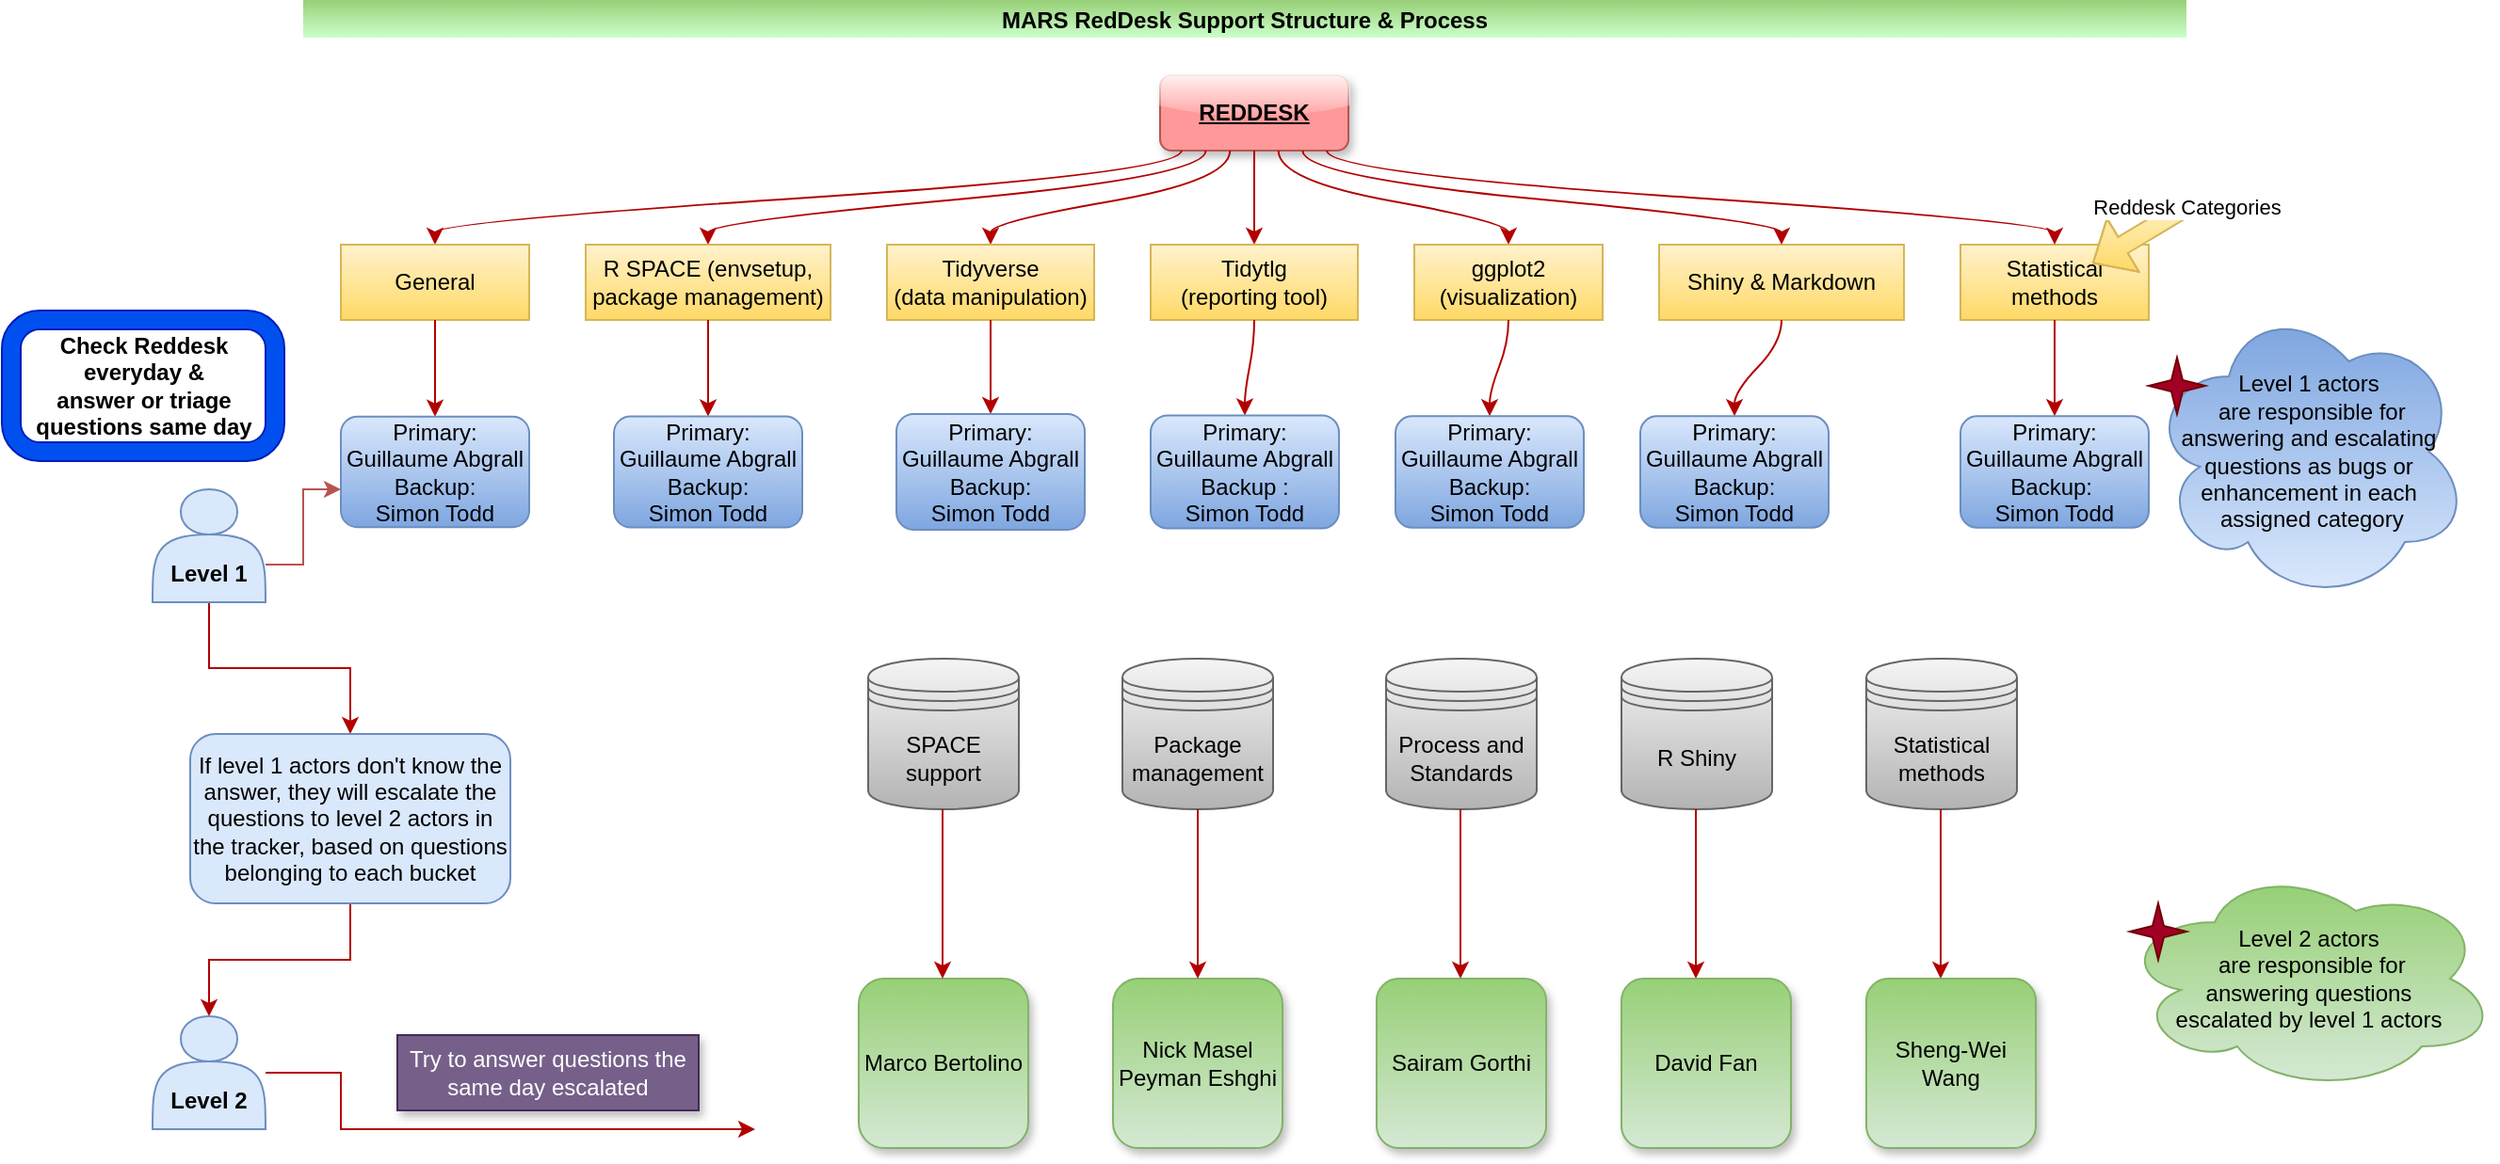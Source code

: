 <mxfile version="17.1.2" type="github">
  <diagram id="VQwfta1OL1ngFvQ2oTLC" name="Page-1">
    <mxGraphModel dx="2286" dy="675" grid="1" gridSize="10" guides="1" tooltips="1" connect="1" arrows="1" fold="1" page="0" pageScale="1" pageWidth="1100" pageHeight="850" math="0" shadow="0">
      <root>
        <mxCell id="0" />
        <mxCell id="1" parent="0" />
        <mxCell id="wjvx4pCfY3qMHOQfi7Cr-11" value="MARS RedDesk Support Structure &amp; Process" style="swimlane;startSize=20;horizontal=1;childLayout=flowLayout;flowOrientation=north;resizable=0;interRankCellSpacing=50;containerType=tree;strokeColor=none;fillColor=#CCFFCC;gradientColor=#97d077;gradientDirection=north;" parent="1" vertex="1">
          <mxGeometry x="-1010" y="100" width="1000" height="302" as="geometry" />
        </mxCell>
        <mxCell id="wjvx4pCfY3qMHOQfi7Cr-12" value="REDDESK" style="whiteSpace=wrap;html=1;fontStyle=5;fillColor=#FF9999;strokeColor=#b85450;rounded=1;glass=1;sketch=0;shadow=1;gradientColor=none;" parent="wjvx4pCfY3qMHOQfi7Cr-11" vertex="1">
          <mxGeometry x="455" y="40" width="100" height="40" as="geometry" />
        </mxCell>
        <mxCell id="wjvx4pCfY3qMHOQfi7Cr-13" value="Statistical methods" style="whiteSpace=wrap;html=1;fillColor=#fff2cc;strokeColor=#d6b656;gradientColor=#ffd966;" parent="wjvx4pCfY3qMHOQfi7Cr-11" vertex="1">
          <mxGeometry x="880" y="130" width="100" height="40" as="geometry" />
        </mxCell>
        <mxCell id="wjvx4pCfY3qMHOQfi7Cr-14" value="" style="html=1;curved=1;rounded=0;noEdgeStyle=1;orthogonal=1;fillColor=#e51400;strokeColor=#B20000;" parent="wjvx4pCfY3qMHOQfi7Cr-11" source="wjvx4pCfY3qMHOQfi7Cr-12" target="wjvx4pCfY3qMHOQfi7Cr-13" edge="1">
          <mxGeometry relative="1" as="geometry">
            <Array as="points">
              <mxPoint x="543.571" y="92" />
              <mxPoint x="930" y="118" />
            </Array>
          </mxGeometry>
        </mxCell>
        <mxCell id="wjvx4pCfY3qMHOQfi7Cr-15" value="Shiny &amp;amp; Markdown" style="whiteSpace=wrap;html=1;fillColor=#fff2cc;gradientColor=#ffd966;strokeColor=#d6b656;" parent="wjvx4pCfY3qMHOQfi7Cr-11" vertex="1">
          <mxGeometry x="720" y="130" width="130" height="40" as="geometry" />
        </mxCell>
        <mxCell id="wjvx4pCfY3qMHOQfi7Cr-16" value="" style="html=1;curved=1;rounded=0;noEdgeStyle=1;orthogonal=1;fillColor=#e51400;strokeColor=#B20000;" parent="wjvx4pCfY3qMHOQfi7Cr-11" source="wjvx4pCfY3qMHOQfi7Cr-12" target="wjvx4pCfY3qMHOQfi7Cr-15" edge="1">
          <mxGeometry relative="1" as="geometry">
            <Array as="points">
              <mxPoint x="530.714" y="94" />
              <mxPoint x="785" y="118" />
            </Array>
          </mxGeometry>
        </mxCell>
        <mxCell id="olOv5MucU8dO_Wtyu6DV-2" value="" style="html=1;curved=1;rounded=0;noEdgeStyle=1;orthogonal=1;fillColor=#e51400;strokeColor=#B20000;" parent="wjvx4pCfY3qMHOQfi7Cr-11" source="wjvx4pCfY3qMHOQfi7Cr-12" target="olOv5MucU8dO_Wtyu6DV-3" edge="1">
          <mxGeometry relative="1" as="geometry">
            <Array as="points">
              <mxPoint x="517.857" y="96" />
              <mxPoint x="640" y="118" />
            </Array>
            <mxPoint x="2747.5" y="6530" as="sourcePoint" />
          </mxGeometry>
        </mxCell>
        <mxCell id="olOv5MucU8dO_Wtyu6DV-3" value="ggplot2 (visualization)" style="whiteSpace=wrap;html=1;fillColor=#fff2cc;gradientColor=#ffd966;strokeColor=#d6b656;" parent="wjvx4pCfY3qMHOQfi7Cr-11" vertex="1">
          <mxGeometry x="590" y="130" width="100" height="40" as="geometry" />
        </mxCell>
        <mxCell id="olOv5MucU8dO_Wtyu6DV-4" value="" style="html=1;curved=1;rounded=0;noEdgeStyle=1;orthogonal=1;fillColor=#e51400;strokeColor=#B20000;" parent="wjvx4pCfY3qMHOQfi7Cr-11" source="wjvx4pCfY3qMHOQfi7Cr-12" target="olOv5MucU8dO_Wtyu6DV-5" edge="1">
          <mxGeometry relative="1" as="geometry">
            <Array as="points">
              <mxPoint x="505.0" y="98" />
              <mxPoint x="505" y="118" />
            </Array>
            <mxPoint x="2800" y="6490" as="sourcePoint" />
          </mxGeometry>
        </mxCell>
        <mxCell id="olOv5MucU8dO_Wtyu6DV-5" value="Tidytlg&lt;br&gt;(reporting tool)" style="whiteSpace=wrap;html=1;fillColor=#fff2cc;gradientColor=#ffd966;strokeColor=#d6b656;" parent="wjvx4pCfY3qMHOQfi7Cr-11" vertex="1">
          <mxGeometry x="450" y="130" width="110" height="40" as="geometry" />
        </mxCell>
        <mxCell id="olOv5MucU8dO_Wtyu6DV-6" value="" style="html=1;curved=1;rounded=0;noEdgeStyle=1;orthogonal=1;fillColor=#e51400;strokeColor=#B20000;" parent="wjvx4pCfY3qMHOQfi7Cr-11" source="wjvx4pCfY3qMHOQfi7Cr-12" target="olOv5MucU8dO_Wtyu6DV-7" edge="1">
          <mxGeometry relative="1" as="geometry">
            <Array as="points">
              <mxPoint x="492.143" y="96" />
              <mxPoint x="365" y="118" />
            </Array>
            <mxPoint x="2848.75" y="6450" as="sourcePoint" />
          </mxGeometry>
        </mxCell>
        <mxCell id="olOv5MucU8dO_Wtyu6DV-7" value="Tidyverse&lt;br&gt;(data manipulation)" style="whiteSpace=wrap;html=1;fillColor=#fff2cc;gradientColor=#ffd966;strokeColor=#d6b656;" parent="wjvx4pCfY3qMHOQfi7Cr-11" vertex="1">
          <mxGeometry x="310" y="130" width="110" height="40" as="geometry" />
        </mxCell>
        <mxCell id="olOv5MucU8dO_Wtyu6DV-8" value="" style="html=1;curved=1;rounded=0;noEdgeStyle=1;orthogonal=1;fillColor=#e51400;strokeColor=#B20000;" parent="wjvx4pCfY3qMHOQfi7Cr-11" source="wjvx4pCfY3qMHOQfi7Cr-13" target="olOv5MucU8dO_Wtyu6DV-9" edge="1">
          <mxGeometry relative="1" as="geometry">
            <Array as="points">
              <mxPoint x="930" y="182" />
              <mxPoint x="930" y="208" />
            </Array>
            <mxPoint x="2600" y="6500" as="sourcePoint" />
          </mxGeometry>
        </mxCell>
        <mxCell id="olOv5MucU8dO_Wtyu6DV-9" value="Primary:&lt;br&gt;Guillaume Abgrall&lt;br&gt;Backup:&amp;nbsp;&lt;br&gt;Simon Todd" style="whiteSpace=wrap;html=1;fillColor=#dae8fc;gradientColor=#7ea6e0;strokeColor=#6c8ebf;rounded=1;" parent="wjvx4pCfY3qMHOQfi7Cr-11" vertex="1">
          <mxGeometry x="880" y="221.125" width="100" height="59.25" as="geometry" />
        </mxCell>
        <mxCell id="olOv5MucU8dO_Wtyu6DV-12" value="" style="html=1;curved=1;rounded=0;noEdgeStyle=1;orthogonal=1;fillColor=#e51400;strokeColor=#B20000;" parent="wjvx4pCfY3qMHOQfi7Cr-11" source="wjvx4pCfY3qMHOQfi7Cr-15" target="olOv5MucU8dO_Wtyu6DV-13" edge="1">
          <mxGeometry relative="1" as="geometry">
            <Array as="points">
              <mxPoint x="785" y="182" />
              <mxPoint x="760" y="208" />
            </Array>
            <mxPoint x="2762" y="6250" as="sourcePoint" />
          </mxGeometry>
        </mxCell>
        <mxCell id="olOv5MucU8dO_Wtyu6DV-13" value="Primary:&lt;br&gt;Guillaume Abgrall&lt;br&gt;Backup:&lt;br&gt;Simon Todd" style="whiteSpace=wrap;html=1;fillColor=#dae8fc;gradientColor=#7ea6e0;strokeColor=#6c8ebf;rounded=1;" parent="wjvx4pCfY3qMHOQfi7Cr-11" vertex="1">
          <mxGeometry x="710" y="221.125" width="100" height="59.25" as="geometry" />
        </mxCell>
        <mxCell id="olOv5MucU8dO_Wtyu6DV-14" value="" style="html=1;curved=1;rounded=0;noEdgeStyle=1;orthogonal=1;fillColor=#e51400;strokeColor=#B20000;" parent="wjvx4pCfY3qMHOQfi7Cr-11" source="olOv5MucU8dO_Wtyu6DV-3" target="JjLd1DPKK2njpRceMTh7-41" edge="1">
          <mxGeometry relative="1" as="geometry">
            <Array as="points">
              <mxPoint x="640" y="182" />
              <mxPoint x="630" y="208" />
            </Array>
            <mxPoint x="2740" y="6170" as="sourcePoint" />
          </mxGeometry>
        </mxCell>
        <mxCell id="olOv5MucU8dO_Wtyu6DV-16" value="" style="html=1;curved=1;rounded=0;noEdgeStyle=1;orthogonal=1;fillColor=#e51400;strokeColor=#B20000;" parent="wjvx4pCfY3qMHOQfi7Cr-11" source="olOv5MucU8dO_Wtyu6DV-5" target="olOv5MucU8dO_Wtyu6DV-17" edge="1">
          <mxGeometry relative="1" as="geometry">
            <Array as="points">
              <mxPoint x="505" y="182" />
              <mxPoint x="500" y="208" />
            </Array>
            <mxPoint x="2738" y="6130" as="sourcePoint" />
          </mxGeometry>
        </mxCell>
        <mxCell id="olOv5MucU8dO_Wtyu6DV-17" value="Primary: Guillaume Abgrall&lt;br&gt;Backup :&lt;br&gt;Simon Todd" style="whiteSpace=wrap;html=1;fillColor=#dae8fc;gradientColor=#7ea6e0;strokeColor=#6c8ebf;rounded=1;" parent="wjvx4pCfY3qMHOQfi7Cr-11" vertex="1">
          <mxGeometry x="450" y="220.75" width="100" height="60" as="geometry" />
        </mxCell>
        <mxCell id="olOv5MucU8dO_Wtyu6DV-18" value="" style="html=1;curved=1;rounded=0;noEdgeStyle=1;orthogonal=1;fillColor=#e51400;strokeColor=#B20000;" parent="wjvx4pCfY3qMHOQfi7Cr-11" source="olOv5MucU8dO_Wtyu6DV-7" target="olOv5MucU8dO_Wtyu6DV-19" edge="1">
          <mxGeometry relative="1" as="geometry">
            <Array as="points">
              <mxPoint x="365" y="182" />
              <mxPoint x="365" y="208" />
            </Array>
            <mxPoint x="2736" y="6090" as="sourcePoint" />
          </mxGeometry>
        </mxCell>
        <mxCell id="olOv5MucU8dO_Wtyu6DV-19" value="Primary: Guillaume Abgrall&lt;br&gt;Backup:&lt;br&gt;Simon Todd" style="whiteSpace=wrap;html=1;fillColor=#dae8fc;gradientColor=#7ea6e0;strokeColor=#6c8ebf;rounded=1;" parent="wjvx4pCfY3qMHOQfi7Cr-11" vertex="1">
          <mxGeometry x="315" y="220" width="100" height="61.5" as="geometry" />
        </mxCell>
        <mxCell id="JjLd1DPKK2njpRceMTh7-5" value="" style="html=1;curved=1;rounded=0;noEdgeStyle=1;orthogonal=1;fillColor=#e51400;strokeColor=#B20000;" edge="1" target="JjLd1DPKK2njpRceMTh7-6" source="wjvx4pCfY3qMHOQfi7Cr-12" parent="wjvx4pCfY3qMHOQfi7Cr-11">
          <mxGeometry relative="1" as="geometry">
            <Array as="points">
              <mxPoint x="479.286" y="94" />
              <mxPoint x="215" y="118" />
            </Array>
            <mxPoint x="1715" y="4500" as="sourcePoint" />
          </mxGeometry>
        </mxCell>
        <mxCell id="JjLd1DPKK2njpRceMTh7-6" value="R SPACE (envsetup, &lt;br&gt;package management)" style="whiteSpace=wrap;html=1;fillColor=#fff2cc;gradientColor=#ffd966;strokeColor=#d6b656;" vertex="1" parent="wjvx4pCfY3qMHOQfi7Cr-11">
          <mxGeometry x="150" y="130" width="130" height="40" as="geometry" />
        </mxCell>
        <mxCell id="JjLd1DPKK2njpRceMTh7-32" value="" style="html=1;curved=1;rounded=0;noEdgeStyle=1;orthogonal=1;fillColor=#e51400;strokeColor=#B20000;" edge="1" target="JjLd1DPKK2njpRceMTh7-33" source="wjvx4pCfY3qMHOQfi7Cr-12" parent="wjvx4pCfY3qMHOQfi7Cr-11">
          <mxGeometry relative="1" as="geometry">
            <Array as="points">
              <mxPoint x="466.429" y="92" />
              <mxPoint x="70" y="118" />
            </Array>
            <mxPoint x="1595" y="4420" as="sourcePoint" />
          </mxGeometry>
        </mxCell>
        <mxCell id="JjLd1DPKK2njpRceMTh7-33" value="General" style="whiteSpace=wrap;html=1;fillColor=#fff2cc;gradientColor=#ffd966;strokeColor=#d6b656;" vertex="1" parent="wjvx4pCfY3qMHOQfi7Cr-11">
          <mxGeometry x="20" y="130" width="100" height="40" as="geometry" />
        </mxCell>
        <mxCell id="JjLd1DPKK2njpRceMTh7-36" value="" style="html=1;curved=1;rounded=0;noEdgeStyle=1;orthogonal=1;fillColor=#e51400;strokeColor=#B20000;" edge="1" target="JjLd1DPKK2njpRceMTh7-37" source="JjLd1DPKK2njpRceMTh7-6" parent="wjvx4pCfY3qMHOQfi7Cr-11">
          <mxGeometry relative="1" as="geometry">
            <Array as="points">
              <mxPoint x="215" y="182" />
              <mxPoint x="215" y="208" />
            </Array>
            <mxPoint x="1630.714" y="4380" as="sourcePoint" />
          </mxGeometry>
        </mxCell>
        <mxCell id="JjLd1DPKK2njpRceMTh7-37" value="Primary: Guillaume Abgrall&lt;br&gt;Backup:&lt;br&gt;Simon Todd" style="whiteSpace=wrap;html=1;fillColor=#dae8fc;gradientColor=#7ea6e0;strokeColor=#6c8ebf;rounded=1;" vertex="1" parent="wjvx4pCfY3qMHOQfi7Cr-11">
          <mxGeometry x="165" y="221.23" width="100" height="59.04" as="geometry" />
        </mxCell>
        <mxCell id="JjLd1DPKK2njpRceMTh7-38" value="" style="html=1;curved=1;rounded=0;noEdgeStyle=1;orthogonal=1;fillColor=#e51400;strokeColor=#B20000;" edge="1" target="JjLd1DPKK2njpRceMTh7-39" source="JjLd1DPKK2njpRceMTh7-33" parent="wjvx4pCfY3qMHOQfi7Cr-11">
          <mxGeometry relative="1" as="geometry">
            <Array as="points">
              <mxPoint x="70" y="182" />
              <mxPoint x="70" y="208" />
            </Array>
            <mxPoint x="1523.571" y="4140" as="sourcePoint" />
          </mxGeometry>
        </mxCell>
        <mxCell id="JjLd1DPKK2njpRceMTh7-39" value="Primary: Guillaume Abgrall&lt;br&gt;Backup:&lt;br&gt;Simon Todd" style="whiteSpace=wrap;html=1;fillColor=#dae8fc;gradientColor=#7ea6e0;strokeColor=#6c8ebf;rounded=1;" vertex="1" parent="wjvx4pCfY3qMHOQfi7Cr-11">
          <mxGeometry x="20" y="221.34" width="100" height="58.82" as="geometry" />
        </mxCell>
        <mxCell id="JjLd1DPKK2njpRceMTh7-41" value="Primary: Guillaume Abgrall&lt;br&gt;Backup: &lt;br&gt;Simon Todd" style="whiteSpace=wrap;html=1;fillColor=#dae8fc;gradientColor=#7ea6e0;strokeColor=#6c8ebf;rounded=1;" vertex="1" parent="wjvx4pCfY3qMHOQfi7Cr-11">
          <mxGeometry x="580" y="221.125" width="100" height="59.25" as="geometry" />
        </mxCell>
        <mxCell id="JjLd1DPKK2njpRceMTh7-55" value="" style="edgeStyle=orthogonalEdgeStyle;rounded=0;orthogonalLoop=1;jettySize=auto;html=1;strokeColor=#B20000;" edge="1" parent="1" source="olOv5MucU8dO_Wtyu6DV-20" target="JjLd1DPKK2njpRceMTh7-54">
          <mxGeometry relative="1" as="geometry" />
        </mxCell>
        <mxCell id="olOv5MucU8dO_Wtyu6DV-20" value="&lt;b&gt;&lt;br&gt;&lt;br&gt;Level 1&lt;/b&gt;" style="shape=actor;whiteSpace=wrap;html=1;fillColor=#dae8fc;strokeColor=#6c8ebf;" parent="1" vertex="1">
          <mxGeometry x="-1090" y="360" width="60" height="60" as="geometry" />
        </mxCell>
        <mxCell id="JjLd1DPKK2njpRceMTh7-1" value="SPACE support" style="shape=datastore;whiteSpace=wrap;html=1;fillColor=#f5f5f5;gradientColor=#b3b3b3;strokeColor=#666666;" vertex="1" parent="1">
          <mxGeometry x="-710" y="450" width="80" height="80" as="geometry" />
        </mxCell>
        <mxCell id="JjLd1DPKK2njpRceMTh7-2" value="Package management" style="shape=datastore;whiteSpace=wrap;html=1;fillColor=#f5f5f5;gradientColor=#b3b3b3;strokeColor=#666666;" vertex="1" parent="1">
          <mxGeometry x="-575" y="450" width="80" height="80" as="geometry" />
        </mxCell>
        <mxCell id="JjLd1DPKK2njpRceMTh7-3" value="&lt;span style=&quot;text-align: left&quot;&gt;&lt;font style=&quot;font-size: 12px&quot;&gt;Process and Standards&lt;/font&gt;&lt;/span&gt;" style="shape=datastore;whiteSpace=wrap;html=1;fillColor=#f5f5f5;gradientColor=#b3b3b3;strokeColor=#666666;" vertex="1" parent="1">
          <mxGeometry x="-435" y="450" width="80" height="80" as="geometry" />
        </mxCell>
        <mxCell id="olOv5MucU8dO_Wtyu6DV-22" value="" style="edgeStyle=elbowEdgeStyle;elbow=horizontal;endArrow=classic;html=1;rounded=0;fillColor=#f8cecc;gradientColor=#ea6b66;strokeColor=#b85450;" parent="1" edge="1">
          <mxGeometry width="50" height="50" relative="1" as="geometry">
            <mxPoint x="-1030" y="400" as="sourcePoint" />
            <mxPoint x="-990" y="360" as="targetPoint" />
          </mxGeometry>
        </mxCell>
        <mxCell id="JjLd1DPKK2njpRceMTh7-47" value="Reddesk Categories" style="shape=flexArrow;endArrow=classic;html=1;rounded=0;endWidth=22;endSize=5.84;fillColor=#fff2cc;gradientColor=#ffd966;strokeColor=#d6b656;" edge="1" parent="1">
          <mxGeometry x="-0.077" width="50" height="50" relative="1" as="geometry">
            <mxPoint x="40" y="210" as="sourcePoint" />
            <mxPoint x="-60" y="240" as="targetPoint" />
            <Array as="points">
              <mxPoint x="20" y="210" />
              <mxPoint x="-10" y="210" />
            </Array>
            <mxPoint as="offset" />
          </mxGeometry>
        </mxCell>
        <mxCell id="JjLd1DPKK2njpRceMTh7-48" value="Level 1 actors&lt;br&gt;&amp;nbsp;are responsible for &lt;br&gt;answering and escalating questions as bugs or enhancement in each&lt;br&gt;&amp;nbsp;assigned category" style="ellipse;shape=cloud;whiteSpace=wrap;html=1;shadow=0;fillColor=#dae8fc;gradientDirection=north;gradientColor=#7ea6e0;strokeColor=#6c8ebf;sketch=0;" vertex="1" parent="1">
          <mxGeometry x="-30" y="260" width="170" height="160" as="geometry" />
        </mxCell>
        <mxCell id="JjLd1DPKK2njpRceMTh7-50" value="" style="verticalLabelPosition=bottom;verticalAlign=top;html=1;shape=mxgraph.basic.4_point_star_2;dx=0.8;shadow=0;sketch=0;fillColor=#a20025;gradientDirection=north;strokeColor=#6F0000;fontColor=#ffffff;" vertex="1" parent="1">
          <mxGeometry x="-30" y="290" width="30" height="30" as="geometry" />
        </mxCell>
        <mxCell id="JjLd1DPKK2njpRceMTh7-52" value="" style="verticalLabelPosition=bottom;verticalAlign=top;html=1;shape=mxgraph.basic.rounded_frame;dx=10;shadow=0;sketch=0;fillColor=#0050ef;gradientDirection=north;fontColor=#ffffff;strokeColor=#001DBC;" vertex="1" parent="1">
          <mxGeometry x="-1170" y="265" width="150" height="80" as="geometry" />
        </mxCell>
        <mxCell id="JjLd1DPKK2njpRceMTh7-53" value="&lt;b&gt;Check Reddesk &lt;br&gt;everyday &amp;amp; &lt;br&gt;answer or triage &lt;br&gt;questions same day&lt;/b&gt;" style="text;html=1;align=center;verticalAlign=middle;resizable=0;points=[];autosize=1;strokeColor=none;fillColor=none;" vertex="1" parent="1">
          <mxGeometry x="-1160" y="275" width="130" height="60" as="geometry" />
        </mxCell>
        <mxCell id="JjLd1DPKK2njpRceMTh7-57" value="" style="edgeStyle=orthogonalEdgeStyle;rounded=0;orthogonalLoop=1;jettySize=auto;html=1;entryX=0.5;entryY=0;entryDx=0;entryDy=0;fillColor=#a20025;strokeColor=#B20000;" edge="1" parent="1" source="JjLd1DPKK2njpRceMTh7-54" target="JjLd1DPKK2njpRceMTh7-58">
          <mxGeometry relative="1" as="geometry">
            <mxPoint x="-985" y="640" as="targetPoint" />
            <Array as="points">
              <mxPoint x="-985" y="610" />
              <mxPoint x="-1060" y="610" />
            </Array>
          </mxGeometry>
        </mxCell>
        <mxCell id="JjLd1DPKK2njpRceMTh7-54" value="If level 1 actors don&#39;t know the answer, they will escalate the questions to level 2 actors in the tracker, based on questions belonging to each bucket" style="rounded=1;whiteSpace=wrap;html=1;fillColor=#dae8fc;strokeColor=#6c8ebf;" vertex="1" parent="1">
          <mxGeometry x="-1070" y="490" width="170" height="90" as="geometry" />
        </mxCell>
        <mxCell id="JjLd1DPKK2njpRceMTh7-60" value="" style="edgeStyle=orthogonalEdgeStyle;rounded=0;orthogonalLoop=1;jettySize=auto;html=1;strokeColor=#B20000;" edge="1" parent="1" source="JjLd1DPKK2njpRceMTh7-58">
          <mxGeometry relative="1" as="geometry">
            <mxPoint x="-770" y="700" as="targetPoint" />
            <Array as="points">
              <mxPoint x="-990" y="670" />
              <mxPoint x="-990" y="700" />
              <mxPoint x="-780" y="700" />
            </Array>
          </mxGeometry>
        </mxCell>
        <mxCell id="JjLd1DPKK2njpRceMTh7-58" value="&lt;b&gt;&lt;br&gt;&lt;br&gt;Level 2&lt;/b&gt;" style="shape=actor;whiteSpace=wrap;html=1;fillColor=#dae8fc;strokeColor=#6c8ebf;" vertex="1" parent="1">
          <mxGeometry x="-1090" y="640" width="60" height="60" as="geometry" />
        </mxCell>
        <mxCell id="JjLd1DPKK2njpRceMTh7-59" value="Try to answer questions the same day escalated" style="rounded=0;whiteSpace=wrap;html=1;fillColor=#76608a;glass=0;shadow=1;fontColor=#ffffff;strokeColor=#432D57;" vertex="1" parent="1">
          <mxGeometry x="-960" y="650" width="160" height="40" as="geometry" />
        </mxCell>
        <mxCell id="JjLd1DPKK2njpRceMTh7-61" value="Marco Bertolino" style="rounded=1;whiteSpace=wrap;html=1;shadow=1;glass=0;sketch=0;fillColor=#d5e8d4;gradientDirection=north;strokeColor=#82b366;gradientColor=#97d077;" vertex="1" parent="1">
          <mxGeometry x="-715" y="620" width="90" height="90" as="geometry" />
        </mxCell>
        <mxCell id="JjLd1DPKK2njpRceMTh7-63" value="Nick Masel&lt;br&gt;&lt;font style=&quot;font-size: 12px&quot;&gt;Peyman&amp;nbsp;&lt;/font&gt;Eshghi" style="rounded=1;whiteSpace=wrap;html=1;shadow=1;glass=0;sketch=0;fillColor=#d5e8d4;gradientDirection=north;strokeColor=#82b366;gradientColor=#97d077;" vertex="1" parent="1">
          <mxGeometry x="-580" y="620" width="90" height="90" as="geometry" />
        </mxCell>
        <mxCell id="JjLd1DPKK2njpRceMTh7-64" value="" style="edgeStyle=orthogonalEdgeStyle;rounded=0;orthogonalLoop=1;jettySize=auto;html=1;fillColor=#a20025;strokeColor=#B20000;" edge="1" parent="1">
          <mxGeometry relative="1" as="geometry">
            <mxPoint x="-535" y="530" as="sourcePoint" />
            <mxPoint x="-535" y="620" as="targetPoint" />
            <Array as="points">
              <mxPoint x="-535" y="620" />
            </Array>
          </mxGeometry>
        </mxCell>
        <mxCell id="JjLd1DPKK2njpRceMTh7-65" value="" style="edgeStyle=orthogonalEdgeStyle;rounded=0;orthogonalLoop=1;jettySize=auto;html=1;fillColor=#a20025;strokeColor=#B20000;" edge="1" parent="1">
          <mxGeometry relative="1" as="geometry">
            <mxPoint x="-395.5" y="530" as="sourcePoint" />
            <mxPoint x="-395.5" y="620" as="targetPoint" />
            <Array as="points">
              <mxPoint x="-395.5" y="620" />
            </Array>
          </mxGeometry>
        </mxCell>
        <mxCell id="JjLd1DPKK2njpRceMTh7-66" value="Sairam Gorthi" style="rounded=1;whiteSpace=wrap;html=1;shadow=1;glass=0;sketch=0;fillColor=#d5e8d4;gradientDirection=north;strokeColor=#82b366;gradientColor=#97d077;arcSize=13;" vertex="1" parent="1">
          <mxGeometry x="-440" y="620" width="90" height="90" as="geometry" />
        </mxCell>
        <mxCell id="JjLd1DPKK2njpRceMTh7-67" value="&lt;span style=&quot;font-family: &amp;#34;segoe ui&amp;#34; , &amp;#34;segoe ui web (west european)&amp;#34; , &amp;#34;segoe ui&amp;#34; , , &amp;#34;blinkmacsystemfont&amp;#34; , &amp;#34;roboto&amp;#34; , &amp;#34;helvetica neue&amp;#34; , sans-serif ; text-align: left&quot;&gt;&lt;font style=&quot;font-size: 12px&quot;&gt;R Shiny&lt;/font&gt;&lt;/span&gt;" style="shape=datastore;whiteSpace=wrap;html=1;fillColor=#f5f5f5;gradientColor=#b3b3b3;strokeColor=#666666;" vertex="1" parent="1">
          <mxGeometry x="-310" y="450" width="80" height="80" as="geometry" />
        </mxCell>
        <mxCell id="JjLd1DPKK2njpRceMTh7-68" value="" style="edgeStyle=orthogonalEdgeStyle;rounded=0;orthogonalLoop=1;jettySize=auto;html=1;fillColor=#a20025;strokeColor=#B20000;" edge="1" parent="1">
          <mxGeometry relative="1" as="geometry">
            <mxPoint x="-270.5" y="530" as="sourcePoint" />
            <mxPoint x="-270.5" y="620" as="targetPoint" />
            <Array as="points">
              <mxPoint x="-270.5" y="620" />
            </Array>
          </mxGeometry>
        </mxCell>
        <mxCell id="JjLd1DPKK2njpRceMTh7-69" value="David Fan" style="rounded=1;whiteSpace=wrap;html=1;shadow=1;glass=0;sketch=0;fillColor=#d5e8d4;gradientDirection=north;strokeColor=#82b366;gradientColor=#97d077;arcSize=13;" vertex="1" parent="1">
          <mxGeometry x="-310" y="620" width="90" height="90" as="geometry" />
        </mxCell>
        <mxCell id="JjLd1DPKK2njpRceMTh7-70" value="" style="edgeStyle=orthogonalEdgeStyle;rounded=0;orthogonalLoop=1;jettySize=auto;html=1;fillColor=#a20025;strokeColor=#B20000;" edge="1" parent="1">
          <mxGeometry relative="1" as="geometry">
            <mxPoint x="-670.5" y="530" as="sourcePoint" />
            <mxPoint x="-670.5" y="620" as="targetPoint" />
            <Array as="points">
              <mxPoint x="-670.5" y="620" />
            </Array>
          </mxGeometry>
        </mxCell>
        <mxCell id="JjLd1DPKK2njpRceMTh7-73" value="Level 2 actors&lt;br&gt;&amp;nbsp;are responsible for &lt;br&gt;answering questions &lt;br&gt;escalated by level 1 actors" style="ellipse;shape=cloud;whiteSpace=wrap;html=1;shadow=0;fillColor=#d5e8d4;gradientDirection=north;gradientColor=#97d077;strokeColor=#82b366;sketch=0;" vertex="1" parent="1">
          <mxGeometry x="-45" y="560" width="200" height="120" as="geometry" />
        </mxCell>
        <mxCell id="JjLd1DPKK2njpRceMTh7-74" value="" style="verticalLabelPosition=bottom;verticalAlign=top;html=1;shape=mxgraph.basic.4_point_star_2;dx=0.8;shadow=0;sketch=0;fillColor=#a20025;gradientDirection=north;strokeColor=#6F0000;fontColor=#ffffff;" vertex="1" parent="1">
          <mxGeometry x="-40" y="580" width="30" height="30" as="geometry" />
        </mxCell>
        <mxCell id="JjLd1DPKK2njpRceMTh7-75" value="&lt;span style=&quot;font-family: &amp;#34;segoe ui&amp;#34; , &amp;#34;segoe ui web (west european)&amp;#34; , &amp;#34;segoe ui&amp;#34; , , &amp;#34;blinkmacsystemfont&amp;#34; , &amp;#34;roboto&amp;#34; , &amp;#34;helvetica neue&amp;#34; , sans-serif ; text-align: left&quot;&gt;&lt;font style=&quot;font-size: 12px&quot;&gt;Statistical&lt;br&gt;methods&lt;br&gt;&lt;/font&gt;&lt;/span&gt;" style="shape=datastore;whiteSpace=wrap;html=1;fillColor=#f5f5f5;gradientColor=#b3b3b3;strokeColor=#666666;" vertex="1" parent="1">
          <mxGeometry x="-180" y="450" width="80" height="80" as="geometry" />
        </mxCell>
        <mxCell id="JjLd1DPKK2njpRceMTh7-76" value="" style="edgeStyle=orthogonalEdgeStyle;rounded=0;orthogonalLoop=1;jettySize=auto;html=1;fillColor=#a20025;strokeColor=#B20000;" edge="1" parent="1">
          <mxGeometry relative="1" as="geometry">
            <mxPoint x="-140.5" y="530" as="sourcePoint" />
            <mxPoint x="-140.5" y="620" as="targetPoint" />
            <Array as="points">
              <mxPoint x="-140.5" y="620" />
            </Array>
          </mxGeometry>
        </mxCell>
        <mxCell id="JjLd1DPKK2njpRceMTh7-77" value="&lt;span&gt;&lt;font style=&quot;font-size: 12px&quot;&gt;Sheng-Wei Wang&lt;/font&gt;&lt;/span&gt;" style="rounded=1;whiteSpace=wrap;html=1;shadow=1;glass=0;sketch=0;fillColor=#d5e8d4;gradientDirection=north;strokeColor=#82b366;gradientColor=#97d077;arcSize=13;" vertex="1" parent="1">
          <mxGeometry x="-180" y="620" width="90" height="90" as="geometry" />
        </mxCell>
      </root>
    </mxGraphModel>
  </diagram>
</mxfile>
